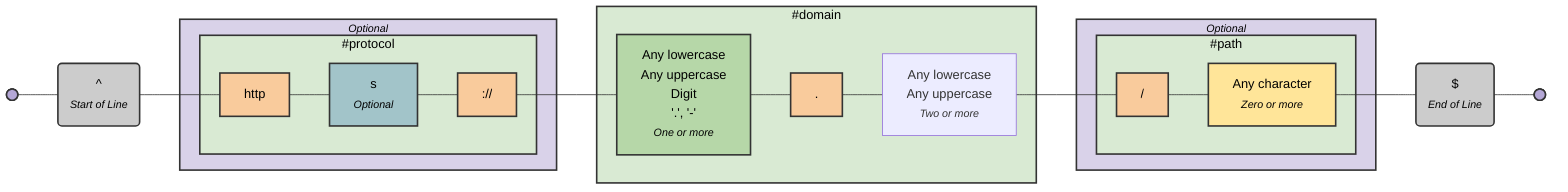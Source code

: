 %% /^(?<protocol>https?:\/\/)?(?<domain>[a-zA-Z0-9.-]+\.[a-zA-Z]{2,})(?<path>\/.*)?$/

graph LR
    %% Nodes
    start@{ shape: f-circ, label: "Start" };
    fin@{ shape: f-circ, label: "End" };

    start_of_line("^<br><i><small>Start of Line</small></i>");
    http["http"];
    s["s<br><i><small>Optional</small></i>"];
    colon_slash_slash["://"];
    domain_name["Any lowercase<br>Any uppercase<br>Digit<br>'.', '-'<br><i><small>One or more</small></i>"];
    dot["."];
    tld["Any lowercase<br>Any uppercase<br><i><small>Two or more</small></i>"];
    slash["/"];
    any_char["Any character<br><i><small>Zero or more</small></i>"];
    end_of_line("$<br><i><small>End of Line</small></i>");

    %% Subgraphs
    subgraph protocol_group ["#protocol"];
        http
        s
        colon_slash_slash
    end

    subgraph optional_1 ["<i><small>Optional</small></i>"];
        protocol_group
    end

    subgraph domain_group ["#domain"];
        domain_name
        dot
        tld;
    end

    subgraph path_group ["#path"];
        slash
        any_char
    end

    subgraph optional_2 ["<i><small>Optional</small></i>"];
        path_group
    end

    %% Edges
    start --- start_of_line;
    start_of_line --- http;
    http --- s;
    s --- colon_slash_slash;
    colon_slash_slash --- domain_name;
    domain_name --- dot;
    dot --- tld;
    tld --- slash;
    slash --- any_char;
    any_char --- end_of_line;
    end_of_line --- fin;

    %% Styling Definitions
    %% Node Styling
    classDef circle fill:#B4A7D6,stroke:#333,stroke-width:2px,color:black;
    classDef zeroOrMore fill:#FFE599,stroke:#333,stroke-width:2px,color:black;
    classDef oneOrMore fill:#B6D7A8,stroke:#333,stroke-width:2px,color:black;
    classDef zeroOrOne fill:#A2C4C9,stroke:#333,stroke-width:2px,color:black;
    classDef range fill:#76A5AF,stroke:#333,stroke-width:2px,color:black;
    classDef oneOf fill:#F6B26B,stroke:#333,stroke-width:2px,color:black;
    classDef noneOf fill:#E06666,stroke:#333,stroke-width:2px,color:black;
    classDef literal fill:#F9CB9C,stroke:#333,stroke-width:2px,color:black;
    classDef terminator fill:#CCCCCC,stroke:#333,stroke-width:2px,color:black;

    %% Group Styling
    classDef captureGroup fill:#FFF2CC,stroke:#333,stroke-width:2px,color:black;
    classDef namedCaptureGroup fill:#D9EAD3,stroke:#333,stroke-width:2px,color:black;
    classDef nonCapturingGroup fill:#CFE2F3,stroke:#333,stroke-width:2px,color:black;
    classDef positiveLookahead fill:#D5A6BD,stroke:#333,stroke-width:2px,color:black;
    classDef negativeLookahead fill:#A4C2F4,stroke:#333,stroke-width:2px,color:black;
    classDef positiveLookbehind fill:#B7B7B7,stroke:#333,stroke-width:2px,color:black;
    classDef negativeLookbehind fill:#EAD1DC,stroke:#333,stroke-width:2px,color:black;
    classDef optionalGroup fill:#D9D2E9,stroke:#333,stroke-width:2px,color:black;

    %% Apply Styling Classes
    %% Node Classes
    class start,fin circle;
    class start_of_line,end_of_line terminator;
    class http,dot,colon_slash_slash,slash literal;
    class s zeroOrOne;
    class domain_name oneOrMore;
    class tld twoOrMore;
    class any_char zeroOrMore;

    %% Group Classes
    class protocol_group,domain_group,path_group namedCaptureGroup;
    class optional_1,optional_2 optionalGroup;